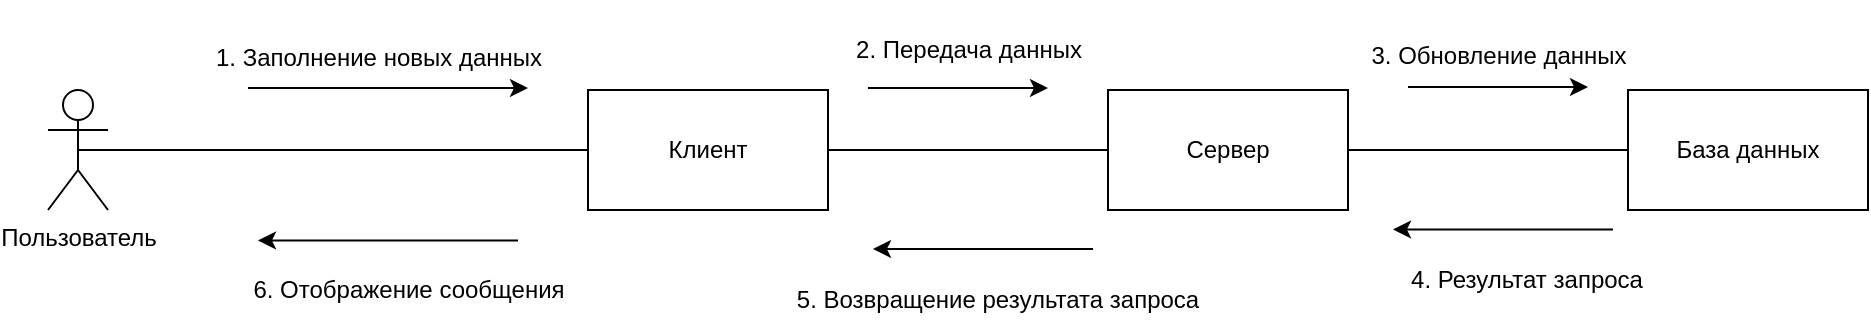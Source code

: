 <mxfile version="20.8.16" type="device"><diagram name="Страница 1" id="8WlTiGWx4RDFAHLlo7v8"><mxGraphModel dx="1020" dy="542" grid="1" gridSize="10" guides="1" tooltips="1" connect="1" arrows="1" fold="1" page="1" pageScale="1" pageWidth="827" pageHeight="1169" math="0" shadow="0"><root><mxCell id="0"/><mxCell id="1" parent="0"/><mxCell id="cDTLuCOjnjAmh2q_SlS3-1" value="Пользователь" style="shape=umlActor;verticalLabelPosition=bottom;verticalAlign=top;html=1;outlineConnect=0;" vertex="1" parent="1"><mxGeometry x="40" y="805" width="30" height="60" as="geometry"/></mxCell><mxCell id="cDTLuCOjnjAmh2q_SlS3-2" value="" style="edgeStyle=orthogonalEdgeStyle;rounded=0;orthogonalLoop=1;jettySize=auto;html=1;endArrow=none;endFill=0;" edge="1" parent="1" source="cDTLuCOjnjAmh2q_SlS3-3" target="cDTLuCOjnjAmh2q_SlS3-10"><mxGeometry relative="1" as="geometry"><Array as="points"><mxPoint x="480" y="835"/><mxPoint x="480" y="835"/></Array></mxGeometry></mxCell><mxCell id="cDTLuCOjnjAmh2q_SlS3-3" value="Клиент" style="rounded=0;whiteSpace=wrap;html=1;" vertex="1" parent="1"><mxGeometry x="310" y="805" width="120" height="60" as="geometry"/></mxCell><mxCell id="cDTLuCOjnjAmh2q_SlS3-4" value="" style="endArrow=none;html=1;rounded=0;exitX=0.5;exitY=0.5;exitDx=0;exitDy=0;exitPerimeter=0;entryX=0;entryY=0.5;entryDx=0;entryDy=0;" edge="1" parent="1" source="cDTLuCOjnjAmh2q_SlS3-1" target="cDTLuCOjnjAmh2q_SlS3-3"><mxGeometry width="50" height="50" relative="1" as="geometry"><mxPoint x="320" y="815" as="sourcePoint"/><mxPoint x="370" y="765" as="targetPoint"/></mxGeometry></mxCell><mxCell id="cDTLuCOjnjAmh2q_SlS3-5" value="" style="endArrow=classic;html=1;rounded=0;" edge="1" parent="1"><mxGeometry width="50" height="50" relative="1" as="geometry"><mxPoint x="140" y="804" as="sourcePoint"/><mxPoint x="280" y="804" as="targetPoint"/></mxGeometry></mxCell><mxCell id="cDTLuCOjnjAmh2q_SlS3-6" value="1. Заполнение новых данных" style="text;html=1;align=center;verticalAlign=middle;resizable=0;points=[];autosize=1;strokeColor=none;fillColor=none;" vertex="1" parent="1"><mxGeometry x="110" y="774" width="190" height="30" as="geometry"/></mxCell><mxCell id="cDTLuCOjnjAmh2q_SlS3-7" value="" style="endArrow=classic;html=1;rounded=0;" edge="1" parent="1"><mxGeometry width="50" height="50" relative="1" as="geometry"><mxPoint x="275" y="880.25" as="sourcePoint"/><mxPoint x="145" y="880.25" as="targetPoint"/></mxGeometry></mxCell><mxCell id="cDTLuCOjnjAmh2q_SlS3-8" value="6. Отображение сообщения" style="text;html=1;align=center;verticalAlign=middle;resizable=0;points=[];autosize=1;strokeColor=none;fillColor=none;" vertex="1" parent="1"><mxGeometry x="130" y="890.25" width="180" height="30" as="geometry"/></mxCell><mxCell id="cDTLuCOjnjAmh2q_SlS3-9" value="" style="edgeStyle=orthogonalEdgeStyle;rounded=0;orthogonalLoop=1;jettySize=auto;html=1;endArrow=none;endFill=0;" edge="1" parent="1" source="cDTLuCOjnjAmh2q_SlS3-10" target="cDTLuCOjnjAmh2q_SlS3-11"><mxGeometry relative="1" as="geometry"/></mxCell><mxCell id="cDTLuCOjnjAmh2q_SlS3-10" value="Сервер" style="whiteSpace=wrap;html=1;rounded=0;" vertex="1" parent="1"><mxGeometry x="570" y="805" width="120" height="60" as="geometry"/></mxCell><mxCell id="cDTLuCOjnjAmh2q_SlS3-11" value="База данных" style="whiteSpace=wrap;html=1;rounded=0;" vertex="1" parent="1"><mxGeometry x="830" y="805" width="120" height="60" as="geometry"/></mxCell><mxCell id="cDTLuCOjnjAmh2q_SlS3-12" value="" style="endArrow=classic;html=1;rounded=0;" edge="1" parent="1"><mxGeometry width="50" height="50" relative="1" as="geometry"><mxPoint x="450" y="804" as="sourcePoint"/><mxPoint x="540" y="804" as="targetPoint"/></mxGeometry></mxCell><mxCell id="cDTLuCOjnjAmh2q_SlS3-13" value="2. Передача данных" style="text;html=1;align=center;verticalAlign=middle;resizable=0;points=[];autosize=1;strokeColor=none;fillColor=none;" vertex="1" parent="1"><mxGeometry x="430" y="770" width="140" height="30" as="geometry"/></mxCell><mxCell id="cDTLuCOjnjAmh2q_SlS3-14" value="" style="endArrow=classic;html=1;rounded=0;" edge="1" parent="1"><mxGeometry width="50" height="50" relative="1" as="geometry"><mxPoint x="720" y="803.5" as="sourcePoint"/><mxPoint x="810" y="803.5" as="targetPoint"/></mxGeometry></mxCell><mxCell id="cDTLuCOjnjAmh2q_SlS3-15" value="&lt;br&gt;3. Обновление данных" style="text;html=1;align=center;verticalAlign=middle;resizable=0;points=[];autosize=1;strokeColor=none;fillColor=none;" vertex="1" parent="1"><mxGeometry x="690" y="760" width="150" height="40" as="geometry"/></mxCell><mxCell id="cDTLuCOjnjAmh2q_SlS3-16" value="" style="endArrow=classic;html=1;rounded=0;" edge="1" parent="1"><mxGeometry width="50" height="50" relative="1" as="geometry"><mxPoint x="822.5" y="874.75" as="sourcePoint"/><mxPoint x="712.5" y="874.75" as="targetPoint"/></mxGeometry></mxCell><mxCell id="cDTLuCOjnjAmh2q_SlS3-17" value="4. Результат запроса" style="text;html=1;strokeColor=none;fillColor=none;align=center;verticalAlign=middle;whiteSpace=wrap;rounded=0;" vertex="1" parent="1"><mxGeometry x="717.5" y="885.25" width="122.5" height="30" as="geometry"/></mxCell><mxCell id="cDTLuCOjnjAmh2q_SlS3-18" value="" style="endArrow=classic;html=1;rounded=0;" edge="1" parent="1"><mxGeometry width="50" height="50" relative="1" as="geometry"><mxPoint x="562.5" y="884.5" as="sourcePoint"/><mxPoint x="452.5" y="884.5" as="targetPoint"/></mxGeometry></mxCell><mxCell id="cDTLuCOjnjAmh2q_SlS3-19" value="5. Возвращение результата запроса" style="text;html=1;strokeColor=none;fillColor=none;align=center;verticalAlign=middle;whiteSpace=wrap;rounded=0;" vertex="1" parent="1"><mxGeometry x="410" y="895" width="210" height="30" as="geometry"/></mxCell></root></mxGraphModel></diagram></mxfile>